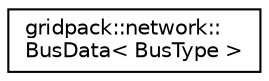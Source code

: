 digraph "Graphical Class Hierarchy"
{
  edge [fontname="Helvetica",fontsize="10",labelfontname="Helvetica",labelfontsize="10"];
  node [fontname="Helvetica",fontsize="10",shape=record];
  rankdir="LR";
  Node1 [label="gridpack::network::\lBusData\< BusType \>",height=0.2,width=0.4,color="black", fillcolor="white", style="filled",URL="$classgridpack_1_1network_1_1_bus_data.html"];
}

